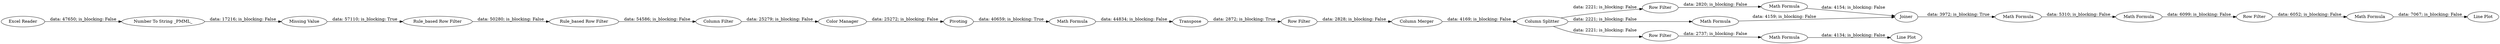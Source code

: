 digraph {
	"-7296323195284244666_40" [label="Color Manager"]
	"-7296323195284244666_68" [label="Math Formula"]
	"-7296323195284244666_61" [label="Missing Value"]
	"-7296323195284244666_37" [label="Column Filter"]
	"-7296323195284244666_89" [label="Math Formula"]
	"-7296323195284244666_44" [label="Rule_based Row Filter"]
	"-7296323195284244666_76" [label="Math Formula"]
	"-7296323195284244666_81" [label="Math Formula"]
	"-7296323195284244666_83" [label="Line Plot"]
	"-7296323195284244666_70" [label="Column Splitter"]
	"-7296323195284244666_87" [label="Row Filter"]
	"-7296323195284244666_77" [label=Joiner]
	"-7296323195284244666_86" [label="Line Plot"]
	"-7296323195284244666_88" [label="Math Formula"]
	"-7296323195284244666_82" [label="Row Filter"]
	"-7296323195284244666_36" [label="Rule_based Row Filter"]
	"-7296323195284244666_21" [label="Excel Reader"]
	"-7296323195284244666_71" [label="Row Filter"]
	"-7296323195284244666_60" [label=Pivoting]
	"-7296323195284244666_75" [label="Math Formula"]
	"-7296323195284244666_63" [label="Math Formula"]
	"-7296323195284244666_64" [label=Transpose]
	"-7296323195284244666_38" [label="Number To String _PMML_"]
	"-7296323195284244666_69" [label="Column Merger"]
	"-7296323195284244666_67" [label="Row Filter"]
	"-7296323195284244666_67" -> "-7296323195284244666_69" [label="data: 2828; is_blocking: False"]
	"-7296323195284244666_44" -> "-7296323195284244666_37" [label="data: 54586; is_blocking: False"]
	"-7296323195284244666_77" -> "-7296323195284244666_68" [label="data: 3972; is_blocking: True"]
	"-7296323195284244666_38" -> "-7296323195284244666_61" [label="data: 17216; is_blocking: False"]
	"-7296323195284244666_75" -> "-7296323195284244666_77" [label="data: 4154; is_blocking: False"]
	"-7296323195284244666_70" -> "-7296323195284244666_71" [label="data: 2221; is_blocking: False"]
	"-7296323195284244666_89" -> "-7296323195284244666_83" [label="data: 7067; is_blocking: False"]
	"-7296323195284244666_82" -> "-7296323195284244666_89" [label="data: 6052; is_blocking: False"]
	"-7296323195284244666_37" -> "-7296323195284244666_40" [label="data: 25279; is_blocking: False"]
	"-7296323195284244666_69" -> "-7296323195284244666_70" [label="data: 4169; is_blocking: False"]
	"-7296323195284244666_68" -> "-7296323195284244666_81" [label="data: 5310; is_blocking: False"]
	"-7296323195284244666_70" -> "-7296323195284244666_76" [label="data: 2221; is_blocking: False"]
	"-7296323195284244666_88" -> "-7296323195284244666_86" [label="data: 4134; is_blocking: False"]
	"-7296323195284244666_87" -> "-7296323195284244666_88" [label="data: 2737; is_blocking: False"]
	"-7296323195284244666_40" -> "-7296323195284244666_60" [label="data: 25272; is_blocking: False"]
	"-7296323195284244666_60" -> "-7296323195284244666_63" [label="data: 40659; is_blocking: True"]
	"-7296323195284244666_64" -> "-7296323195284244666_67" [label="data: 2872; is_blocking: True"]
	"-7296323195284244666_70" -> "-7296323195284244666_87" [label="data: 2221; is_blocking: False"]
	"-7296323195284244666_63" -> "-7296323195284244666_64" [label="data: 44834; is_blocking: False"]
	"-7296323195284244666_61" -> "-7296323195284244666_36" [label="data: 57110; is_blocking: True"]
	"-7296323195284244666_76" -> "-7296323195284244666_77" [label="data: 4159; is_blocking: False"]
	"-7296323195284244666_71" -> "-7296323195284244666_75" [label="data: 2820; is_blocking: False"]
	"-7296323195284244666_36" -> "-7296323195284244666_44" [label="data: 50280; is_blocking: False"]
	"-7296323195284244666_81" -> "-7296323195284244666_82" [label="data: 6099; is_blocking: False"]
	"-7296323195284244666_21" -> "-7296323195284244666_38" [label="data: 47650; is_blocking: False"]
	rankdir=LR
}
